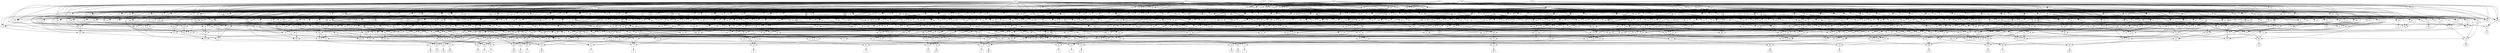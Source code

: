 digraph G {
    392 -> 472;
    441 -> 472;
    512 -> 472;
    499 -> 441;
    841 -> 441;
    602 -> 441;
    242 -> 441;
    457 -> 602;
    513 -> 602;
    431 -> 457;
    542 -> 457;
    412 -> 431;
    446 -> 431;
    427 -> 542;
    409 -> 542;
    439 -> 542;
    412 -> 513;
    446 -> 513;
    549 -> 513;
    427 -> 549;
    409 -> 549;
    439 -> 549;
    413 -> 499;
    466 -> 499;
    431 -> 413;
    467 -> 413;
    427 -> 467;
    409 -> 467;
    439 -> 467;
    469 -> 466;
    287 -> 466;
    816 -> 466;
    431 -> 841;
    534 -> 841;
    427 -> 534;
    439 -> 534;
    409 -> 534;
    486 -> 242;
    465 -> 242;
    431 -> 242;
    467 -> 242;
    816 -> 465;
    469 -> 465;
    816 -> 486;
    469 -> 486;
    287 -> 486;
    526 -> 392;
    431 -> 392;
    467 -> 526;
    316 -> 526;
    469 -> 316;
    816 -> 316;
    287 -> 316;
    287 -> 512;
    816 -> 512;
    469 -> 512;
    413 -> 512;
    425 -> 570;
    405 -> 570;
    423 -> 570;
    542 -> 423;
    446 -> 423;
    397 -> 423;
    425 -> 423;
    816 -> 425;
    469 -> 425;
    287 -> 425;
    409 -> 397;
    427 -> 397;
    439 -> 397;
    427 -> 405;
    446 -> 405;
    409 -> 405;
    439 -> 405;
    465 -> 382;
    215 -> 382;
    494 -> 382;
    400 -> 382;
    247 -> 494;
    215 -> 494;
    461 -> 494;
    431 -> 215;
    428 -> 215;
    409 -> 428;
    439 -> 428;
    427 -> 428;
    431 -> 461;
    466 -> 461;
    428 -> 461;
    816 -> 247;
    287 -> 247;
    469 -> 247;
    816 -> 400;
    469 -> 400;
    287 -> 400;
    215 -> 400;
    772 -> 361;
    298 -> 361;
    232 -> 361;
    386 -> 361;
    448 -> 772;
    403 -> 772;
    527 -> 772;
    351 -> 772;
    346 -> 527;
    449 -> 527;
    345 -> 527;
    522 -> 527;
    816 -> 345;
    287 -> 345;
    469 -> 345;
    667 -> 345;
    446 -> 667;
    467 -> 667;
    446 -> 522;
    484 -> 522;
    356 -> 522;
    534 -> 484;
    466 -> 484;
    247 -> 356;
    473 -> 356;
    427 -> 473;
    446 -> 473;
    439 -> 473;
    409 -> 473;
    446 -> 346;
    344 -> 346;
    467 -> 344;
    486 -> 344;
    316 -> 449;
    473 -> 449;
    487 -> 351;
    841 -> 351;
    458 -> 351;
    473 -> 458;
    462 -> 458;
    816 -> 462;
    469 -> 462;
    287 -> 462;
    816 -> 487;
    469 -> 487;
    287 -> 487;
    667 -> 448;
    466 -> 448;
    431 -> 403;
    534 -> 403;
    425 -> 403;
    473 -> 298;
    486 -> 298;
    326 -> 298;
    534 -> 326;
    487 -> 326;
    488 -> 326;
    446 -> 488;
    412 -> 488;
    462 -> 232;
    667 -> 232;
    490 -> 232;
    479 -> 490;
    473 -> 490;
    287 -> 479;
    469 -> 479;
    816 -> 479;
    488 -> 386;
    569 -> 386;
    493 -> 386;
    534 -> 569;
    425 -> 569;
    446 -> 493;
    425 -> 493;
    467 -> 493;
    198 -> 341;
    488 -> 341;
    467 -> 198;
    425 -> 198;
    497 -> 566;
    415 -> 566;
    227 -> 566;
    503 -> 566;
    481 -> 497;
    505 -> 497;
    274 -> 497;
    410 -> 497;
    488 -> 481;
    569 -> 481;
    476 -> 481;
    425 -> 476;
    631 -> 476;
    521 -> 476;
    357 -> 476;
    534 -> 521;
    425 -> 521;
    446 -> 521;
    404 -> 521;
    446 -> 404;
    412 -> 404;
    425 -> 404;
    614 -> 404;
    439 -> 614;
    409 -> 614;
    427 -> 614;
    425 -> 357;
    397 -> 357;
    446 -> 357;
    403 -> 357;
    446 -> 631;
    397 -> 631;
    542 -> 631;
    835 -> 505;
    529 -> 505;
    247 -> 529;
    537 -> 529;
    528 -> 529;
    828 -> 529;
    336 -> 528;
    215 -> 528;
    247 -> 528;
    758 -> 528;
    428 -> 336;
    488 -> 336;
    467 -> 758;
    247 -> 758;
    541 -> 758;
    412 -> 541;
    446 -> 541;
    412 -> 828;
    247 -> 828;
    405 -> 828;
    338 -> 828;
    247 -> 338;
    428 -> 338;
    446 -> 338;
    412 -> 338;
    542 -> 537;
    397 -> 537;
    412 -> 537;
    446 -> 537;
    558 -> 835;
    397 -> 835;
    271 -> 835;
    431 -> 271;
    397 -> 271;
    473 -> 271;
    247 -> 271;
    412 -> 558;
    446 -> 558;
    501 -> 274;
    374 -> 274;
    442 -> 501;
    339 -> 501;
    425 -> 501;
    545 -> 501;
    446 -> 442;
    549 -> 442;
    412 -> 339;
    396 -> 339;
    549 -> 339;
    446 -> 339;
    427 -> 396;
    409 -> 396;
    439 -> 396;
    425 -> 545;
    614 -> 545;
    412 -> 545;
    446 -> 545;
    431 -> 374;
    418 -> 374;
    546 -> 374;
    541 -> 546;
    247 -> 546;
    467 -> 546;
    425 -> 418;
    396 -> 418;
    541 -> 410;
    428 -> 410;
    467 -> 410;
    425 -> 410;
    433 -> 415;
    679 -> 415;
    453 -> 415;
    328 -> 415;
    379 -> 433;
    516 -> 433;
    567 -> 433;
    397 -> 567;
    487 -> 567;
    380 -> 567;
    559 -> 567;
    397 -> 559;
    541 -> 559;
    841 -> 559;
    487 -> 559;
    412 -> 380;
    446 -> 380;
    511 -> 516;
    510 -> 516;
    561 -> 510;
    215 -> 510;
    487 -> 510;
    289 -> 510;
    467 -> 561;
    446 -> 561;
    446 -> 289;
    412 -> 289;
    428 -> 289;
    487 -> 289;
    541 -> 511;
    487 -> 511;
    542 -> 511;
    564 -> 379;
    487 -> 379;
    542 -> 564;
    412 -> 564;
    397 -> 564;
    446 -> 564;
    342 -> 679;
    565 -> 679;
    207 -> 565;
    470 -> 565;
    444 -> 565;
    413 -> 207;
    465 -> 207;
    287 -> 207;
    574 -> 444;
    479 -> 444;
    553 -> 444;
    396 -> 444;
    412 -> 553;
    479 -> 553;
    446 -> 553;
    446 -> 574;
    396 -> 574;
    549 -> 574;
    479 -> 470;
    541 -> 470;
    396 -> 470;
    827 -> 342;
    479 -> 342;
    614 -> 827;
    541 -> 827;
    466 -> 453;
    339 -> 453;
    550 -> 453;
    614 -> 550;
    442 -> 550;
    466 -> 550;
    412 -> 550;
    334 -> 328;
    627 -> 328;
    456 -> 334;
    330 -> 334;
    487 -> 334;
    281 -> 334;
    412 -> 281;
    446 -> 281;
    534 -> 281;
    487 -> 281;
    534 -> 456;
    541 -> 456;
    431 -> 330;
    614 -> 330;
    327 -> 627;
    819 -> 627;
    487 -> 627;
    324 -> 627;
    488 -> 327;
    614 -> 327;
    439 -> 324;
    818 -> 324;
    380 -> 324;
    487 -> 324;
    427 -> 818;
    409 -> 818;
    614 -> 819;
    412 -> 819;
    549 -> 819;
    446 -> 819;
    598 -> 227;
    414 -> 227;
    319 -> 227;
    315 -> 598;
    381 -> 598;
    748 -> 598;
    761 -> 598;
    731 -> 315;
    376 -> 315;
    304 -> 315;
    301 -> 315;
    484 -> 376;
    297 -> 376;
    466 -> 297;
    397 -> 297;
    446 -> 297;
    631 -> 731;
    466 -> 731;
    320 -> 304;
    247 -> 304;
    461 -> 304;
    294 -> 304;
    467 -> 294;
    466 -> 294;
    409 -> 320;
    439 -> 320;
    431 -> 301;
    428 -> 301;
    467 -> 301;
    486 -> 301;
    477 -> 381;
    463 -> 381;
    292 -> 381;
    826 -> 381;
    486 -> 292;
    336 -> 292;
    285 -> 292;
    426 -> 292;
    541 -> 285;
    462 -> 285;
    396 -> 285;
    467 -> 426;
    428 -> 426;
    316 -> 426;
    431 -> 826;
    316 -> 826;
    396 -> 826;
    698 -> 826;
    466 -> 698;
    428 -> 698;
    541 -> 698;
    446 -> 477;
    487 -> 477;
    467 -> 477;
    462 -> 463;
    541 -> 463;
    396 -> 463;
    431 -> 748;
    467 -> 748;
    462 -> 748;
    554 -> 748;
    330 -> 554;
    456 -> 554;
    247 -> 554;
    325 -> 554;
    534 -> 325;
    247 -> 325;
    380 -> 325;
    446 -> 761;
    279 -> 761;
    276 -> 761;
    273 -> 761;
    446 -> 273;
    412 -> 273;
    428 -> 273;
    462 -> 273;
    542 -> 279;
    462 -> 279;
    428 -> 276;
    462 -> 276;
    541 -> 276;
    269 -> 414;
    234 -> 414;
    507 -> 414;
    267 -> 414;
    265 -> 269;
    471 -> 269;
    353 -> 269;
    335 -> 265;
    486 -> 265;
    428 -> 335;
    541 -> 335;
    428 -> 353;
    380 -> 353;
    534 -> 353;
    486 -> 353;
    541 -> 471;
    614 -> 471;
    486 -> 471;
    487 -> 234;
    438 -> 234;
    261 -> 234;
    247 -> 261;
    614 -> 261;
    257 -> 261;
    558 -> 261;
    466 -> 257;
    428 -> 257;
    446 -> 438;
    549 -> 438;
    396 -> 438;
    449 -> 507;
    798 -> 507;
    614 -> 798;
    541 -> 798;
    320 -> 798;
    486 -> 798;
    316 -> 267;
    721 -> 267;
    253 -> 267;
    316 -> 253;
    534 -> 253;
    380 -> 253;
    534 -> 721;
    412 -> 721;
    614 -> 721;
    446 -> 721;
    352 -> 319;
    251 -> 319;
    446 -> 251;
    412 -> 251;
    479 -> 251;
    614 -> 251;
    479 -> 352;
    534 -> 352;
    446 -> 352;
    539 -> 503;
    779 -> 503;
    483 -> 503;
    314 -> 503;
    489 -> 539;
    350 -> 539;
    255 -> 489;
    244 -> 489;
    498 -> 489;
    450 -> 489;
    377 -> 498;
    241 -> 498;
    541 -> 377;
    428 -> 377;
    479 -> 377;
    467 -> 241;
    479 -> 241;
    412 -> 241;
    446 -> 241;
    431 -> 244;
    542 -> 244;
    335 -> 244;
    479 -> 244;
    537 -> 255;
    479 -> 255;
    459 -> 450;
    466 -> 450;
    288 -> 450;
    479 -> 450;
    541 -> 288;
    467 -> 288;
    431 -> 459;
    396 -> 459;
    412 -> 350;
    369 -> 350;
    490 -> 350;
    479 -> 369;
    397 -> 369;
    446 -> 369;
    458 -> 779;
    233 -> 779;
    311 -> 779;
    389 -> 779;
    827 -> 389;
    721 -> 389;
    462 -> 389;
    333 -> 389;
    462 -> 333;
    614 -> 333;
    380 -> 333;
    534 -> 233;
    462 -> 233;
    380 -> 233;
    549 -> 311;
    462 -> 311;
    316 -> 483;
    339 -> 483;
    437 -> 483;
    549 -> 437;
    316 -> 437;
    741 -> 437;
    614 -> 741;
    316 -> 741;
    446 -> 741;
    412 -> 741;
    233 -> 314;
    237 -> 314;
    473 -> 237;
    648 -> 237;
    214 -> 237;
    462 -> 237;
    431 -> 648;
    397 -> 648;
    412 -> 214;
    397 -> 214;
    542 -> 214;
    446 -> 214;
    375 -> 230;
    454 -> 230;
    238 -> 230;
    228 -> 230;
    434 -> 375;
    482 -> 375;
    422 -> 375;
    725 -> 375;
    265 -> 434;
    548 -> 434;
    225 -> 434;
    486 -> 548;
    215 -> 548;
    651 -> 548;
    405 -> 651;
    214 -> 651;
    486 -> 651;
    655 -> 651;
    412 -> 655;
    446 -> 655;
    486 -> 655;
    428 -> 655;
    344 -> 225;
    223 -> 225;
    549 -> 223;
    541 -> 223;
    396 -> 223;
    316 -> 223;
    222 -> 482;
    372 -> 482;
    220 -> 482;
    217 -> 372;
    475 -> 372;
    819 -> 475;
    574 -> 475;
    487 -> 475;
    212 -> 475;
    487 -> 212;
    818 -> 212;
    380 -> 212;
    487 -> 217;
    541 -> 217;
    396 -> 217;
    335 -> 222;
    316 -> 222;
    467 -> 220;
    215 -> 220;
    316 -> 220;
    259 -> 220;
    558 -> 259;
    428 -> 259;
    316 -> 259;
    206 -> 422;
    231 -> 422;
    199 -> 206;
    559 -> 206;
    541 -> 199;
    487 -> 199;
    397 -> 199;
    431 -> 231;
    471 -> 231;
    798 -> 231;
    417 -> 231;
    534 -> 417;
    648 -> 417;
    486 -> 417;
    398 -> 725;
    421 -> 725;
    360 -> 725;
    348 -> 725;
    541 -> 398;
    549 -> 398;
    316 -> 398;
    464 -> 398;
    327 -> 464;
    456 -> 464;
    316 -> 464;
    741 -> 464;
    280 -> 421;
    281 -> 421;
    456 -> 280;
    487 -> 280;
    316 -> 360;
    841 -> 360;
    307 -> 360;
    542 -> 307;
    397 -> 307;
    316 -> 307;
    431 -> 307;
    412 -> 348;
    449 -> 348;
    253 -> 348;
    197 -> 348;
    487 -> 197;
    488 -> 197;
    614 -> 197;
    539 -> 454;
    278 -> 454;
    406 -> 454;
    367 -> 454;
    235 -> 278;
    293 -> 278;
    224 -> 278;
    531 -> 278;
    466 -> 235;
    819 -> 235;
    630 -> 235;
    412 -> 630;
    462 -> 630;
    561 -> 630;
    352 -> 630;
    302 -> 293;
    196 -> 293;
    584 -> 293;
    466 -> 196;
    339 -> 196;
    233 -> 196;
    458 -> 196;
    574 -> 302;
    247 -> 302;
    462 -> 584;
    327 -> 584;
    333 -> 584;
    431 -> 224;
    247 -> 224;
    614 -> 224;
    592 -> 224;
    479 -> 592;
    327 -> 592;
    558 -> 592;
    192 -> 592;
    466 -> 192;
    614 -> 192;
    667 -> 531;
    397 -> 531;
    462 -> 531;
    451 -> 531;
    462 -> 451;
    336 -> 451;
    323 -> 451;
    431 -> 323;
    428 -> 323;
    462 -> 323;
    509 -> 406;
    569 -> 406;
    313 -> 406;
    221 -> 406;
    190 -> 221;
    684 -> 221;
    364 -> 221;
    412 -> 684;
    405 -> 684;
    425 -> 684;
    249 -> 684;
    541 -> 249;
    425 -> 249;
    467 -> 249;
    537 -> 190;
    425 -> 190;
    467 -> 364;
    541 -> 364;
    428 -> 364;
    425 -> 364;
    575 -> 509;
    412 -> 509;
    446 -> 575;
    614 -> 575;
    425 -> 575;
    425 -> 313;
    397 -> 313;
    541 -> 313;
    576 -> 367;
    577 -> 367;
    460 -> 367;
    462 -> 576;
    300 -> 576;
    394 -> 576;
    442 -> 300;
    412 -> 300;
    431 -> 394;
    549 -> 394;
    827 -> 394;
    462 -> 394;
    542 -> 577;
    579 -> 577;
    276 -> 577;
    551 -> 577;
    431 -> 579;
    462 -> 579;
    428 -> 551;
    462 -> 551;
    380 -> 551;
    558 -> 460;
    462 -> 460;
    397 -> 460;
    543 -> 460;
    542 -> 543;
    397 -> 543;
    431 -> 543;
    462 -> 543;
    580 -> 238;
    581 -> 238;
    652 -> 238;
    201 -> 580;
    587 -> 580;
    591 -> 201;
    470 -> 201;
    541 -> 591;
    396 -> 591;
    284 -> 591;
    479 -> 591;
    431 -> 284;
    549 -> 284;
    513 -> 587;
    827 -> 587;
    479 -> 587;
    593 -> 587;
    553 -> 593;
    614 -> 593;
    484 -> 581;
    492 -> 581;
    447 -> 581;
    446 -> 447;
    596 -> 447;
    499 -> 447;
    597 -> 447;
    431 -> 597;
    294 -> 597;
    599 -> 597;
    257 -> 597;
    466 -> 599;
    405 -> 599;
    247 -> 596;
    396 -> 596;
    542 -> 492;
    446 -> 492;
    397 -> 492;
    466 -> 492;
    272 -> 652;
    208 -> 652;
    412 -> 272;
    603 -> 272;
    604 -> 272;
    478 -> 272;
    561 -> 603;
    487 -> 603;
    487 -> 478;
    542 -> 478;
    431 -> 478;
    608 -> 478;
    428 -> 608;
    487 -> 608;
    446 -> 608;
    336 -> 604;
    215 -> 604;
    487 -> 604;
    459 -> 208;
    339 -> 208;
    462 -> 208;
    606 -> 208;
    541 -> 606;
    487 -> 606;
    467 -> 606;
    607 -> 228;
    611 -> 228;
    615 -> 228;
    617 -> 607;
    528 -> 607;
    295 -> 607;
    262 -> 617;
    467 -> 617;
    247 -> 262;
    380 -> 262;
    618 -> 295;
    418 -> 295;
    338 -> 295;
    446 -> 618;
    247 -> 618;
    467 -> 618;
    247 -> 611;
    631 -> 611;
    572 -> 611;
    782 -> 611;
    325 -> 782;
    619 -> 782;
    534 -> 619;
    247 -> 619;
    541 -> 619;
    397 -> 572;
    534 -> 572;
    446 -> 572;
    247 -> 572;
    614 -> 615;
    446 -> 615;
    549 -> 615;
    425 -> 615;
    621 -> 625;
    626 -> 625;
    514 -> 625;
    605 -> 625;
    505 -> 621;
    628 -> 621;
    728 -> 621;
    420 -> 621;
    199 -> 628;
    606 -> 628;
    272 -> 628;
    258 -> 728;
    632 -> 728;
    386 -> 728;
    364 -> 728;
    233 -> 258;
    389 -> 258;
    466 -> 632;
    537 -> 632;
    634 -> 632;
    446 -> 634;
    484 -> 634;
    297 -> 634;
    635 -> 420;
    637 -> 420;
    431 -> 635;
    247 -> 635;
    614 -> 635;
    554 -> 635;
    639 -> 637;
    257 -> 637;
    294 -> 637;
    412 -> 639;
    599 -> 639;
    580 -> 626;
    443 -> 626;
    640 -> 626;
    642 -> 443;
    643 -> 443;
    479 -> 642;
    214 -> 642;
    530 -> 642;
    244 -> 642;
    479 -> 530;
    542 -> 530;
    488 -> 530;
    648 -> 643;
    473 -> 643;
    479 -> 643;
    644 -> 643;
    721 -> 644;
    479 -> 644;
    553 -> 644;
    534 -> 644;
    371 -> 640;
    243 -> 640;
    667 -> 371;
    462 -> 371;
    462 -> 243;
    561 -> 243;
    323 -> 243;
    525 -> 243;
    446 -> 525;
    412 -> 525;
    428 -> 525;
    462 -> 525;
    645 -> 514;
    476 -> 514;
    274 -> 514;
    647 -> 645;
    650 -> 645;
    654 -> 647;
    663 -> 647;
    466 -> 647;
    275 -> 647;
    466 -> 275;
    330 -> 275;
    429 -> 275;
    534 -> 429;
    466 -> 429;
    446 -> 429;
    549 -> 654;
    412 -> 654;
    396 -> 654;
    446 -> 654;
    549 -> 663;
    614 -> 663;
    412 -> 663;
    446 -> 663;
    305 -> 650;
    377 -> 650;
    601 -> 650;
    440 -> 650;
    446 -> 305;
    479 -> 305;
    467 -> 305;
    467 -> 601;
    479 -> 601;
    446 -> 601;
    466 -> 440;
    396 -> 440;
    620 -> 605;
    474 -> 605;
    656 -> 605;
    331 -> 605;
    265 -> 620;
    651 -> 620;
    658 -> 620;
    659 -> 620;
    486 -> 658;
    397 -> 658;
    488 -> 658;
    798 -> 658;
    486 -> 659;
    397 -> 659;
    446 -> 659;
    685 -> 659;
    541 -> 685;
    614 -> 685;
    534 -> 685;
    486 -> 685;
    517 -> 474;
    661 -> 474;
    664 -> 474;
    668 -> 474;
    549 -> 661;
    721 -> 661;
    316 -> 661;
    741 -> 661;
    397 -> 517;
    213 -> 517;
    316 -> 517;
    446 -> 517;
    431 -> 213;
    542 -> 213;
    396 -> 664;
    316 -> 664;
    301 -> 664;
    397 -> 668;
    316 -> 668;
    308 -> 668;
    446 -> 308;
    412 -> 308;
    316 -> 308;
    534 -> 308;
    574 -> 656;
    819 -> 656;
    487 -> 656;
    669 -> 656;
    212 -> 669;
    217 -> 669;
    197 -> 669;
    439 -> 669;
    392 -> 331;
    653 -> 331;
    334 -> 331;
    559 -> 331;
    405 -> 653;
    428 -> 653;
    670 -> 653;
    316 -> 653;
    412 -> 670;
    446 -> 670;
    467 -> 670;
    294 -> 693;
    380 -> 693;
    335 -> 671;
    487 -> 671;
    236 -> 800;
    424 -> 800;
    676 -> 800;
    680 -> 800;
    433 -> 236;
    820 -> 236;
    683 -> 236;
    686 -> 236;
    713 -> 820;
    430 -> 820;
    793 -> 820;
    411 -> 820;
    425 -> 793;
    631 -> 793;
    357 -> 793;
    688 -> 430;
    692 -> 430;
    694 -> 430;
    329 -> 430;
    425 -> 692;
    456 -> 692;
    827 -> 692;
    487 -> 692;
    330 -> 688;
    316 -> 688;
    477 -> 694;
    471 -> 694;
    695 -> 694;
    619 -> 694;
    431 -> 695;
    486 -> 695;
    397 -> 695;
    467 -> 329;
    428 -> 329;
    425 -> 329;
    459 -> 713;
    487 -> 713;
    462 -> 411;
    486 -> 411;
    534 -> 411;
    541 -> 411;
    298 -> 683;
    696 -> 683;
    697 -> 683;
    251 -> 683;
    488 -> 696;
    569 -> 696;
    311 -> 696;
    721 -> 697;
    479 -> 697;
    574 -> 697;
    487 -> 697;
    507 -> 686;
    237 -> 686;
    699 -> 686;
    247 -> 699;
    214 -> 699;
    271 -> 699;
    677 -> 424;
    398 -> 424;
    700 -> 424;
    624 -> 424;
    342 -> 677;
    703 -> 677;
    565 -> 677;
    431 -> 703;
    467 -> 703;
    462 -> 703;
    761 -> 703;
    254 -> 700;
    673 -> 700;
    438 -> 673;
    819 -> 673;
    247 -> 673;
    541 -> 254;
    614 -> 254;
    247 -> 254;
    707 -> 624;
    197 -> 624;
    324 -> 624;
    330 -> 707;
    456 -> 707;
    487 -> 707;
    434 -> 676;
    416 -> 676;
    193 -> 676;
    784 -> 676;
    490 -> 416;
    369 -> 416;
    674 -> 416;
    479 -> 674;
    564 -> 674;
    709 -> 674;
    650 -> 674;
    428 -> 709;
    542 -> 709;
    541 -> 709;
    479 -> 709;
    632 -> 193;
    637 -> 193;
    466 -> 784;
    456 -> 784;
    711 -> 784;
    284 -> 711;
    513 -> 711;
    614 -> 711;
    466 -> 711;
    266 -> 680;
    712 -> 680;
    714 -> 266;
    617 -> 266;
    528 -> 266;
    366 -> 266;
    262 -> 714;
    428 -> 714;
    446 -> 366;
    418 -> 366;
    618 -> 366;
    766 -> 366;
    428 -> 766;
    541 -> 766;
    405 -> 766;
    247 -> 766;
    425 -> 712;
    654 -> 712;
    716 -> 712;
    614 -> 716;
    425 -> 716;
    446 -> 716;
    720 -> 716;
    541 -> 720;
    425 -> 720;
    549 -> 720;
    603 -> 718;
    412 -> 718;
    722 -> 718;
    467 -> 722;
    486 -> 722;
    541 -> 722;
    306 -> 726;
    814 -> 726;
    583 -> 726;
    194 -> 726;
    729 -> 306;
    730 -> 306;
    453 -> 306;
    202 -> 306;
    256 -> 729;
    732 -> 729;
    734 -> 729;
    609 -> 729;
    428 -> 256;
    425 -> 256;
    684 -> 256;
    316 -> 732;
    327 -> 732;
    190 -> 732;
    257 -> 734;
    599 -> 734;
    316 -> 609;
    330 -> 609;
    253 -> 609;
    466 -> 730;
    288 -> 730;
    700 -> 730;
    437 -> 202;
    664 -> 202;
    735 -> 202;
    764 -> 202;
    412 -> 735;
    446 -> 735;
    484 -> 735;
    492 -> 735;
    541 -> 764;
    569 -> 764;
    313 -> 764;
    575 -> 764;
    539 -> 814;
    620 -> 814;
    228 -> 583;
    736 -> 583;
    567 -> 736;
    740 -> 736;
    218 -> 736;
    742 -> 736;
    487 -> 740;
    438 -> 740;
    334 -> 740;
    627 -> 740;
    362 -> 218;
    426 -> 218;
    457 -> 362;
    316 -> 362;
    213 -> 742;
    397 -> 742;
    473 -> 742;
    316 -> 742;
    209 -> 194;
    746 -> 194;
    342 -> 209;
    703 -> 209;
    747 -> 209;
    565 -> 209;
    319 -> 747;
    350 -> 747;
    516 -> 746;
    314 -> 746;
    210 -> 746;
    750 -> 746;
    311 -> 210;
    751 -> 210;
    477 -> 751;
    285 -> 751;
    463 -> 751;
    379 -> 750;
    389 -> 750;
    752 -> 754;
    612 -> 754;
    755 -> 754;
    833 -> 754;
    613 -> 752;
    319 -> 752;
    605 -> 752;
    438 -> 613;
    819 -> 613;
    479 -> 613;
    505 -> 612;
    491 -> 612;
    757 -> 612;
    618 -> 491;
    418 -> 491;
    615 -> 491;
    396 -> 757;
    462 -> 757;
    431 -> 757;
    606 -> 757;
    199 -> 755;
    759 -> 755;
    272 -> 755;
    776 -> 755;
    665 -> 776;
    674 -> 776;
    744 -> 776;
    760 -> 776;
    827 -> 665;
    513 -> 665;
    466 -> 665;
    466 -> 744;
    284 -> 744;
    369 -> 744;
    192 -> 760;
    380 -> 760;
    841 -> 760;
    479 -> 760;
    762 -> 759;
    569 -> 759;
    575 -> 759;
    765 -> 759;
    335 -> 765;
    405 -> 765;
    425 -> 765;
    657 -> 765;
    541 -> 657;
    428 -> 657;
    214 -> 657;
    425 -> 657;
    648 -> 762;
    425 -> 762;
    581 -> 833;
    767 -> 833;
    635 -> 833;
    640 -> 833;
    302 -> 767;
    258 -> 767;
    724 -> 767;
    846 -> 767;
    446 -> 724;
    192 -> 724;
    490 -> 724;
    412 -> 724;
    397 -> 846;
    473 -> 846;
    462 -> 846;
    198 -> 846;
    412 -> 204;
    601 -> 204;
    827 -> 768;
    462 -> 768;
    752 -> 770;
    771 -> 770;
    776 -> 770;
    773 -> 770;
    628 -> 771;
    830 -> 771;
    777 -> 771;
    611 -> 771;
    640 -> 830;
    577 -> 830;
    247 -> 777;
    819 -> 777;
    779 -> 777;
    347 -> 777;
    499 -> 347;
    569 -> 347;
    549 -> 347;
    615 -> 347;
    607 -> 773;
    780 -> 773;
    586 -> 773;
    597 -> 773;
    317 -> 780;
    575 -> 780;
    254 -> 780;
    329 -> 780;
    213 -> 317;
    462 -> 317;
    484 -> 586;
    492 -> 586;
    724 -> 586;
    827 -> 781;
    466 -> 781;
    375 -> 689;
    612 -> 689;
    783 -> 689;
    368 -> 689;
    727 -> 783;
    399 -> 783;
    343 -> 783;
    479 -> 727;
    648 -> 727;
    332 -> 727;
    642 -> 727;
    479 -> 332;
    327 -> 332;
    593 -> 332;
    431 -> 399;
    247 -> 399;
    614 -> 399;
    630 -> 399;
    466 -> 343;
    654 -> 343;
    650 -> 343;
    406 -> 368;
    309 -> 368;
    520 -> 368;
    737 -> 368;
    785 -> 309;
    786 -> 309;
    273 -> 309;
    731 -> 785;
    376 -> 785;
    232 -> 785;
    304 -> 785;
    698 -> 786;
    276 -> 786;
    789 -> 786;
    446 -> 789;
    462 -> 789;
    397 -> 789;
    239 -> 520;
    272 -> 520;
    384 -> 520;
    790 -> 520;
    663 -> 239;
    466 -> 239;
    397 -> 384;
    446 -> 384;
    841 -> 384;
    462 -> 384;
    462 -> 790;
    327 -> 790;
    432 -> 790;
    534 -> 432;
    488 -> 432;
    462 -> 432;
    613 -> 737;
    719 -> 737;
    792 -> 737;
    558 -> 792;
    257 -> 792;
    782 -> 792;
    768 -> 719;
    333 -> 719;
    233 -> 719;
    827 -> 585;
    316 -> 585;
    794 -> 393;
    252 -> 393;
    775 -> 393;
    620 -> 393;
    796 -> 794;
    576 -> 794;
    797 -> 794;
    243 -> 794;
    613 -> 796;
    484 -> 796;
    799 -> 796;
    479 -> 799;
    564 -> 799;
    837 -> 799;
    490 -> 837;
    352 -> 837;
    369 -> 837;
    614 -> 797;
    579 -> 797;
    584 -> 797;
    801 -> 252;
    715 -> 252;
    812 -> 252;
    251 -> 252;
    346 -> 801;
    403 -> 801;
    802 -> 801;
    354 -> 801;
    499 -> 354;
    279 -> 354;
    803 -> 354;
    486 -> 803;
    487 -> 803;
    215 -> 803;
    425 -> 802;
    446 -> 802;
    262 -> 802;
    534 -> 802;
    379 -> 715;
    492 -> 715;
    364 -> 715;
    386 -> 715;
    666 -> 812;
    223 -> 812;
    805 -> 812;
    709 -> 812;
    462 -> 805;
    456 -> 805;
    233 -> 805;
    721 -> 666;
    247 -> 666;
    680 -> 775;
    736 -> 775;
    629 -> 775;
    824 -> 775;
    398 -> 629;
    609 -> 629;
    806 -> 824;
    388 -> 824;
    699 -> 824;
    808 -> 824;
    650 -> 806;
    711 -> 806;
    597 -> 388;
    788 -> 388;
    681 -> 388;
    380 -> 788;
    344 -> 788;
    606 -> 788;
    247 -> 681;
    614 -> 681;
    311 -> 681;
    446 -> 681;
    511 -> 808;
    289 -> 808;
    245 -> 708;
    687 -> 708;
    322 -> 708;
    810 -> 708;
    481 -> 245;
    505 -> 245;
    830 -> 687;
    813 -> 687;
    815 -> 687;
    419 -> 687;
    548 -> 813;
    817 -> 813;
    320 -> 817;
    486 -> 817;
    471 -> 817;
    417 -> 817;
    835 -> 815;
    302 -> 815;
    635 -> 815;
    656 -> 419;
    220 -> 419;
    581 -> 322;
    821 -> 322;
    806 -> 322;
    822 -> 322;
    541 -> 821;
    311 -> 821;
    258 -> 821;
    456 -> 822;
    327 -> 822;
    316 -> 822;
    385 -> 822;
    316 -> 385;
    335 -> 385;
    307 -> 385;
    310 -> 810;
    823 -> 810;
    274 -> 810;
    536 -> 810;
    379 -> 310;
    675 -> 310;
    567 -> 310;
    541 -> 675;
    311 -> 675;
    709 -> 675;
    825 -> 675;
    462 -> 825;
    397 -> 825;
    329 -> 825;
    541 -> 825;
    799 -> 823;
    804 -> 823;
    396 -> 804;
    316 -> 804;
    346 -> 804;
    437 -> 804;
    613 -> 536;
    751 -> 536;
    460 -> 536;
    808 -> 536;
    534 -> 641;
    467 -> 641;
    462 -> 641;
    541 -> 641;
    540 -> 633;
    649 -> 633;
    778 -> 633;
    228 -> 633;
    605 -> 540;
    628 -> 540;
    496 -> 540;
    446 -> 496;
    279 -> 496;
    311 -> 496;
    258 -> 496;
    209 -> 649;
    453 -> 649;
    489 -> 649;
    759 -> 778;
    829 -> 778;
    831 -> 778;
    373 -> 778;
    834 -> 829;
    355 -> 829;
    836 -> 829;
    534 -> 834;
    564 -> 834;
    466 -> 834;
    297 -> 834;
    380 -> 355;
    294 -> 355;
    257 -> 355;
    542 -> 836;
    467 -> 836;
    541 -> 836;
    466 -> 836;
    448 -> 831;
    254 -> 831;
    247 -> 373;
    827 -> 373;
    380 -> 373;
    198 -> 373;
    545 -> 838;
    418 -> 838;
    404 -> 838;
    549 -> 562;
    247 -> 562;
    540 -> 638;
    568 -> 638;
    839 -> 638;
    645 -> 568;
    193 -> 568;
    774 -> 568;
    712 -> 568;
    502 -> 774;
    761 -> 774;
    840 -> 774;
    462 -> 502;
    561 -> 502;
    832 -> 502;
    541 -> 832;
    542 -> 832;
    569 -> 832;
    493 -> 832;
    380 -> 840;
    198 -> 840;
    842 -> 840;
    364 -> 840;
    541 -> 842;
    425 -> 842;
    542 -> 842;
    580 -> 839;
    443 -> 839;
    843 -> 839;
    266 -> 839;
    844 -> 843;
    845 -> 843;
    666 -> 844;
    325 -> 844;
    699 -> 844;
    614 -> 845;
    446 -> 845;
    549 -> 845;
    247 -> 845;
    198 -> 749;
    380 -> 749;
    279 -> 704;
    311 -> 704;
    847 -> 848;
    555 -> 848;
    445 -> 848;
    605 -> 848;
    481 -> 847;
    843 -> 847;
    652 -> 555;
    358 -> 555;
    528 -> 555;
    319 -> 555;
    199 -> 358;
    797 -> 358;
    576 -> 358;
    849 -> 445;
    739 -> 445;
    359 -> 445;
    189 -> 445;
    201 -> 849;
    640 -> 849;
    595 -> 849;
    188 -> 849;
    462 -> 595;
    564 -> 595;
    384 -> 595;
    541 -> 188;
    279 -> 188;
    432 -> 188;
    805 -> 188;
    187 -> 739;
    186 -> 739;
    185 -> 739;
    733 -> 739;
    255 -> 187;
    350 -> 187;
    731 -> 186;
    374 -> 186;
    184 -> 186;
    183 -> 186;
    377 -> 184;
    601 -> 184;
    541 -> 183;
    596 -> 183;
    257 -> 183;
    294 -> 183;
    541 -> 185;
    596 -> 185;
    181 -> 185;
    329 -> 185;
    484 -> 181;
    380 -> 181;
    714 -> 733;
    305 -> 733;
    192 -> 733;
    297 -> 733;
    479 -> 359;
    602 -> 359;
    535 -> 359;
    425 -> 535;
    442 -> 535;
    545 -> 535;
    405 -> 189;
    247 -> 189;
    339 -> 189;
    425 -> 189;
    557 -> 600;
    179 -> 600;
    178 -> 600;
    283 -> 600;
    177 -> 557;
    176 -> 557;
    569 -> 177;
    274 -> 177;
    231 -> 176;
    399 -> 176;
    804 -> 176;
    475 -> 176;
    580 -> 179;
    175 -> 179;
    173 -> 179;
    259 -> 175;
    244 -> 175;
    187 -> 175;
    172 -> 173;
    281 -> 173;
    525 -> 173;
    766 -> 173;
    240 -> 172;
    526 -> 172;
    558 -> 240;
    192 -> 240;
    219 -> 178;
    171 -> 178;
    169 -> 178;
    168 -> 178;
    632 -> 219;
    363 -> 219;
    165 -> 219;
    163 -> 219;
    756 -> 363;
    788 -> 363;
    162 -> 363;
    291 -> 363;
    247 -> 756;
    336 -> 756;
    758 -> 756;
    479 -> 162;
    327 -> 162;
    511 -> 162;
    484 -> 291;
    294 -> 291;
    601 -> 291;
    425 -> 165;
    335 -> 165;
    713 -> 165;
    462 -> 163;
    327 -> 163;
    380 -> 163;
    198 -> 163;
    379 -> 171;
    248 -> 171;
    567 -> 171;
    509 -> 248;
    321 -> 248;
    289 -> 248;
    197 -> 321;
    253 -> 321;
    167 -> 321;
    425 -> 167;
    479 -> 167;
    558 -> 167;
    428 -> 167;
    792 -> 169;
    811 -> 169;
    161 -> 169;
    160 -> 169;
    714 -> 811;
    158 -> 811;
    412 -> 158;
    614 -> 158;
    425 -> 158;
    446 -> 158;
    639 -> 161;
    698 -> 161;
    284 -> 160;
    396 -> 160;
    466 -> 160;
    305 -> 160;
    665 -> 168;
    699 -> 168;
    742 -> 168;
    719 -> 168;
    265 -> 283;
    822 -> 283;
    651 -> 283;
    753 -> 391;
    157 -> 391;
    156 -> 391;
    154 -> 391;
    769 -> 753;
    152 -> 753;
    640 -> 753;
    319 -> 753;
    576 -> 769;
    797 -> 769;
    595 -> 769;
    188 -> 769;
    192 -> 152;
    151 -> 152;
    334 -> 152;
    206 -> 152;
    150 -> 151;
    184 -> 151;
    827 -> 150;
    335 -> 150;
    479 -> 150;
    813 -> 157;
    221 -> 157;
    272 -> 157;
    544 -> 157;
    698 -> 544;
    429 -> 544;
    722 -> 544;
    208 -> 544;
    419 -> 156;
    148 -> 156;
    464 -> 156;
    385 -> 156;
    486 -> 148;
    288 -> 148;
    609 -> 148;
    485 -> 154;
    795 -> 154;
    146 -> 485;
    844 -> 485;
    205 -> 485;
    845 -> 485;
    541 -> 146;
    257 -> 146;
    466 -> 205;
    561 -> 205;
    596 -> 205;
    569 -> 795;
    313 -> 795;
    266 -> 795;
    712 -> 795;
    752 -> 506;
    182 -> 506;
    145 -> 506;
    660 -> 506;
    416 -> 182;
    177 -> 182;
    504 -> 182;
    529 -> 182;
    595 -> 504;
    188 -> 504;
    243 -> 504;
    533 -> 504;
    404 -> 533;
    329 -> 533;
    652 -> 145;
    358 -> 145;
    547 -> 145;
    784 -> 547;
    735 -> 547;
    835 -> 660;
    302 -> 660;
    447 -> 660;
    635 -> 660;
    144 -> 143;
    141 -> 143;
    140 -> 143;
    138 -> 143;
    434 -> 144;
    736 -> 144;
    629 -> 144;
    817 -> 144;
    136 -> 141;
    703 -> 141;
    556 -> 141;
    501 -> 141;
    250 -> 136;
    644 -> 136;
    404 -> 136;
    479 -> 250;
    614 -> 250;
    446 -> 250;
    135 -> 250;
    541 -> 135;
    534 -> 135;
    648 -> 135;
    425 -> 135;
    207 -> 556;
    302 -> 556;
    198 -> 556;
    369 -> 556;
    547 -> 140;
    447 -> 140;
    674 -> 140;
    765 -> 140;
    746 -> 138;
    134 -> 138;
    529 -> 138;
    374 -> 138;
    835 -> 134;
    635 -> 134;
    133 -> 130;
    787 -> 130;
    383 -> 130;
    129 -> 130;
    198 -> 133;
    623 -> 133;
    740 -> 133;
    759 -> 133;
    640 -> 623;
    595 -> 623;
    188 -> 623;
    433 -> 787;
    443 -> 787;
    128 -> 787;
    632 -> 128;
    647 -> 128;
    402 -> 383;
    125 -> 383;
    611 -> 383;
    124 -> 383;
    587 -> 402;
    700 -> 402;
    661 -> 402;
    161 -> 125;
    153 -> 125;
    582 -> 125;
    664 -> 125;
    558 -> 153;
    257 -> 153;
    470 -> 153;
    519 -> 153;
    440 -> 519;
    446 -> 519;
    461 -> 582;
    477 -> 582;
    395 -> 582;
    479 -> 395;
    413 -> 395;
    311 -> 395;
    294 -> 395;
    591 -> 124;
    122 -> 124;
    184 -> 124;
    308 -> 124;
    305 -> 122;
    412 -> 122;
    607 -> 129;
    620 -> 129;
    615 -> 129;
    120 -> 118;
    116 -> 118;
    114 -> 118;
    113 -> 118;
    830 -> 120;
    821 -> 120;
    112 -> 120;
    111 -> 120;
    109 -> 112;
    510 -> 112;
    478 -> 112;
    751 -> 112;
    379 -> 109;
    431 -> 109;
    541 -> 111;
    311 -> 111;
    543 -> 111;
    107 -> 111;
    473 -> 107;
    648 -> 107;
    462 -> 107;
    290 -> 116;
    480 -> 116;
    105 -> 116;
    643 -> 116;
    479 -> 290;
    438 -> 290;
    221 -> 290;
    103 -> 290;
    438 -> 103;
    247 -> 103;
    300 -> 103;
    479 -> 103;
    614 -> 480;
    127 -> 480;
    102 -> 480;
    132 -> 480;
    609 -> 132;
    355 -> 132;
    262 -> 127;
    553 -> 127;
    438 -> 102;
    466 -> 102;
    288 -> 102;
    479 -> 102;
    390 -> 105;
    106 -> 105;
    101 -> 105;
    378 -> 105;
    479 -> 390;
    602 -> 390;
    307 -> 390;
    484 -> 106;
    530 -> 106;
    446 -> 101;
    562 -> 101;
    401 -> 101;
    431 -> 401;
    316 -> 401;
    614 -> 401;
    479 -> 378;
    214 -> 378;
    301 -> 378;
    482 -> 114;
    620 -> 114;
    795 -> 113;
    100 -> 113;
    844 -> 113;
    296 -> 113;
    99 -> 100;
    197 -> 100;
    567 -> 100;
    334 -> 100;
    199 -> 99;
    412 -> 99;
    550 -> 296;
    498 -> 296;
    691 -> 809;
    98 -> 809;
    149 -> 809;
    283 -> 691;
    177 -> 691;
    97 -> 691;
    613 -> 97;
    484 -> 97;
    210 -> 97;
    560 -> 97;
    325 -> 560;
    699 -> 560;
    422 -> 98;
    173 -> 98;
    95 -> 98;
    94 -> 98;
    719 -> 95;
    595 -> 95;
    811 -> 95;
    102 -> 95;
    234 -> 94;
    92 -> 94;
    318 -> 94;
    673 -> 94;
    541 -> 92;
    279 -> 92;
    259 -> 92;
    91 -> 92;
    487 -> 91;
    213 -> 91;
    599 -> 91;
    603 -> 318;
    619 -> 318;
    117 -> 318;
    344 -> 117;
    198 -> 117;
    336 -> 117;
    294 -> 117;
    727 -> 149;
    90 -> 149;
    110 -> 149;
    139 -> 149;
    235 -> 90;
    627 -> 90;
    492 -> 110;
    180 -> 110;
    89 -> 110;
    723 -> 110;
    509 -> 723;
    826 -> 723;
    423 -> 180;
    241 -> 180;
    232 -> 180;
    756 -> 180;
    487 -> 89;
    457 -> 89;
    608 -> 89;
    167 -> 139;
    790 -> 139;
    87 -> 139;
    483 -> 139;
    335 -> 87;
    405 -> 87;
    425 -> 87;
    308 -> 87;
    626 -> 86;
    85 -> 86;
    646 -> 86;
    84 -> 86;
    193 -> 85;
    769 -> 85;
    83 -> 85;
    714 -> 83;
    617 -> 83;
    528 -> 83;
    645 -> 646;
    137 -> 646;
    82 -> 646;
    334 -> 646;
    221 -> 137;
    700 -> 137;
    80 -> 137;
    521 -> 137;
    462 -> 80;
    339 -> 80;
    782 -> 80;
    79 -> 80;
    487 -> 79;
    841 -> 79;
    545 -> 79;
    164 -> 79;
    428 -> 164;
    247 -> 164;
    541 -> 164;
    662 -> 82;
    197 -> 82;
    313 -> 82;
    510 -> 82;
    459 -> 662;
    462 -> 662;
    629 -> 84;
    78 -> 84;
    372 -> 84;
    77 -> 84;
    223 -> 78;
    76 -> 78;
    75 -> 78;
    269 -> 78;
    486 -> 76;
    336 -> 76;
    798 -> 76;
    561 -> 75;
    215 -> 75;
    486 -> 75;
    446 -> 77;
    526 -> 77;
    74 -> 77;
    428 -> 74;
    473 -> 74;
    316 -> 74;
    144 -> 73;
    524 -> 73;
    228 -> 73;
    746 -> 73;
    128 -> 524;
    108 -> 524;
    211 -> 524;
    703 -> 524;
    637 -> 108;
    700 -> 108;
    256 -> 108;
    72 -> 108;
    207 -> 72;
    190 -> 72;
    204 -> 72;
    150 -> 72;
    69 -> 211;
    498 -> 211;
    644 -> 211;
    764 -> 211;
    593 -> 69;
    519 -> 69;
    68 -> 500;
    67 -> 500;
    126 -> 500;
    408 -> 500;
    677 -> 68;
    66 -> 68;
    740 -> 68;
    779 -> 66;
    483 -> 66;
    221 -> 66;
    521 -> 66;
    433 -> 67;
    175 -> 67;
    296 -> 67;
    65 -> 126;
    64 -> 126;
    63 -> 126;
    349 -> 126;
    546 -> 65;
    325 -> 65;
    159 -> 65;
    115 -> 65;
    462 -> 159;
    648 -> 159;
    313 -> 159;
    672 -> 159;
    431 -> 672;
    316 -> 672;
    396 -> 672;
    352 -> 672;
    479 -> 115;
    330 -> 115;
    265 -> 115;
    61 -> 64;
    183 -> 64;
    75 -> 64;
    845 -> 64;
    666 -> 61;
    436 -> 61;
    655 -> 61;
    214 -> 436;
    462 -> 436;
    631 -> 436;
    247 -> 436;
    247 -> 63;
    215 -> 63;
    449 -> 63;
    756 -> 63;
    316 -> 349;
    215 -> 349;
    338 -> 349;
    93 -> 349;
    247 -> 93;
    397 -> 93;
    827 -> 93;
    682 -> 408;
    834 -> 408;
    102 -> 408;
    60 -> 408;
    332 -> 60;
    59 -> 60;
    267 -> 60;
    751 -> 60;
    446 -> 59;
    526 -> 59;
    763 -> 59;
    542 -> 763;
    466 -> 763;
    596 -> 763;
    541 -> 763;
    446 -> 682;
    471 -> 682;
    685 -> 682;
    58 -> 57;
    170 -> 57;
    605 -> 57;
    652 -> 58;
    358 -> 58;
    849 -> 58;
    104 -> 58;
    587 -> 104;
    642 -> 104;
    643 -> 104;
    282 -> 104;
    519 -> 282;
    305 -> 282;
    184 -> 282;
    286 -> 170;
    791 -> 170;
    56 -> 170;
    632 -> 286;
    647 -> 286;
    590 -> 286;
    541 -> 590;
    294 -> 590;
    639 -> 590;
    257 -> 590;
    611 -> 791;
    370 -> 791;
    521 -> 791;
    425 -> 370;
    564 -> 370;
    840 -> 370;
    466 -> 56;
    288 -> 56;
    700 -> 56;
    589 -> 56;
    546 -> 589;
    338 -> 589;
    528 -> 589;
    55 -> 589;
    397 -> 55;
    467 -> 55;
    446 -> 55;
    425 -> 55;
    120 -> 54;
    53 -> 54;
    710 -> 54;
    702 -> 54;
    52 -> 53;
    123 -> 53;
    51 -> 53;
    312 -> 53;
    226 -> 52;
    475 -> 52;
    184 -> 52;
    275 -> 52;
    466 -> 226;
    513 -> 226;
    255 -> 226;
    811 -> 123;
    407 -> 123;
    189 -> 123;
    160 -> 123;
    225 -> 407;
    658 -> 407;
    659 -> 407;
    742 -> 407;
    50 -> 51;
    374 -> 51;
    62 -> 51;
    49 -> 51;
    369 -> 50;
    412 -> 50;
    549 -> 62;
    425 -> 62;
    484 -> 62;
    446 -> 62;
    431 -> 49;
    479 -> 49;
    542 -> 49;
    698 -> 49;
    362 -> 312;
    240 -> 312;
    217 -> 312;
    220 -> 312;
    198 -> 710;
    528 -> 710;
    319 -> 710;
    759 -> 710;
    629 -> 702;
    485 -> 702;
    100 -> 702;
    548 -> 702;
    145 -> 435;
    807 -> 435;
    96 -> 435;
    605 -> 435;
    660 -> 807;
    529 -> 807;
    274 -> 807;
    404 -> 807;
    623 -> 96;
    48 -> 96;
    765 -> 96;
    319 -> 96;
    249 -> 48;
    440 -> 48;
    151 -> 48;
    135 -> 48;
    497 -> 47;
    156 -> 47;
    195 -> 47;
    46 -> 47;
    265 -> 195;
    455 -> 195;
    548 -> 195;
    246 -> 195;
    71 -> 246;
    748 -> 246;
    268 -> 246;
    565 -> 246;
    466 -> 268;
    537 -> 268;
    639 -> 268;
    297 -> 71;
    412 -> 71;
    682 -> 455;
    319 -> 455;
    45 -> 455;
    273 -> 455;
    304 -> 45;
    261 -> 45;
    44 -> 45;
    490 -> 44;
    695 -> 44;
    429 -> 44;
    722 -> 44;
    652 -> 46;
    769 -> 46;
    152 -> 46;
    43 -> 738;
    58 -> 738;
    174 -> 738;
    605 -> 738;
    134 -> 43;
    529 -> 43;
    374 -> 43;
    42 -> 174;
    41 -> 174;
    386 -> 174;
    81 -> 174;
    647 -> 42;
    370 -> 42;
    521 -> 42;
    501 -> 42;
    302 -> 41;
    357 -> 41;
    355 -> 41;
    596 -> 81;
    484 -> 81;
    446 -> 81;
    649 -> 40;
    147 -> 40;
    39 -> 40;
    38 -> 147;
    299 -> 147;
    37 -> 147;
    314 -> 38;
    210 -> 38;
    750 -> 38;
    221 -> 299;
    624 -> 299;
    829 -> 299;
    495 -> 299;
    508 -> 495;
    36 -> 495;
    845 -> 495;
    561 -> 508;
    215 -> 508;
    487 -> 508;
    534 -> 36;
    380 -> 36;
    827 -> 36;
    487 -> 36;
    653 -> 37;
    229 -> 37;
    844 -> 37;
    808 -> 37;
    392 -> 229;
    448 -> 229;
    596 -> 229;
    397 -> 229;
    795 -> 39;
    620 -> 39;
    474 -> 39;
    120 -> 35;
    84 -> 35;
    807 -> 35;
    166 -> 35;
    416 -> 166;
    100 -> 166;
    34 -> 166;
    387 -> 166;
    370 -> 34;
    588 -> 34;
    357 -> 34;
    534 -> 588;
    425 -> 588;
    446 -> 588;
    386 -> 588;
    613 -> 387;
    319 -> 387;
    735 -> 387;
    784 -> 387;
    58 -> 33;
    515 -> 33;
    605 -> 33;
    730 -> 515;
    286 -> 515;
    83 -> 515;
    32 -> 515;
    164 -> 32;
    425 -> 32;
    782 -> 32;
    428 -> 743;
    216 -> 743;
    31 -> 743;
    717 -> 743;
    614 -> 31;
    127 -> 31;
    811 -> 31;
    380 -> 717;
    30 -> 717;
    324 -> 717;
    452 -> 717;
    428 -> 30;
    614 -> 30;
    486 -> 30;
    121 -> 30;
    614 -> 121;
    425 -> 121;
    466 -> 121;
    428 -> 121;
    551 -> 452;
    333 -> 452;
    468 -> 452;
    316 -> 468;
    614 -> 468;
    380 -> 468;
    316 -> 216;
    487 -> 216;
    380 -> 216;
    553 -> 216;
    626 -> 538;
    578 -> 538;
    616 -> 538;
    815 -> 538;
    277 -> 578;
    270 -> 578;
    29 -> 578;
    701 -> 578;
    624 -> 277;
    256 -> 277;
    343 -> 277;
    360 -> 277;
    571 -> 270;
    745 -> 270;
    706 -> 270;
    28 -> 270;
    397 -> 571;
    487 -> 571;
    541 -> 571;
    617 -> 571;
    181 -> 745;
    401 -> 745;
    337 -> 745;
    828 -> 745;
    467 -> 337;
    466 -> 337;
    488 -> 337;
    466 -> 706;
    330 -> 706;
    199 -> 706;
    27 -> 706;
    428 -> 27;
    549 -> 27;
    541 -> 27;
    316 -> 27;
    336 -> 28;
    215 -> 28;
    247 -> 28;
    26 -> 29;
    634 -> 29;
    36 -> 29;
    412 -> 26;
    449 -> 26;
    239 -> 26;
    247 -> 701;
    537 -> 701;
    731 -> 701;
    622 -> 701;
    446 -> 622;
    596 -> 622;
    499 -> 622;
    190 -> 622;
    652 -> 616;
    769 -> 616;
    78 -> 616;
    25 -> 616;
    132 -> 25;
    220 -> 25;
    764 -> 25;
    491 -> 25;
    88 -> 155;
    253 -> 155;
    233 -> 155;
    705 -> 155;
    486 -> 88;
    380 -> 88;
    127 -> 88;
    534 -> 88;
    380 -> 705;
    569 -> 705;
    552 -> 705;
    487 -> 552;
    466 -> 552;
    534 -> 552;
    380 -> 552;
    472 -> 24;
    570 -> 191;
    382 -> 23;
    361 -> 119;
    341 -> 142;
    566 -> 365;
    230 -> 22;
    625 -> 70;
    693 -> 21;
    671 -> 636;
    800 -> 563;
    718 -> 20;
    726 -> 19;
    754 -> 18;
    770 -> 17;
    781 -> 16;
    689 -> 594;
    585 -> 15;
    393 -> 340;
    708 -> 678;
    641 -> 14;
    633 -> 13;
    838 -> 12;
    638 -> 11;
    749 -> 10;
    704 -> 518;
    848 -> 9;
    600 -> 131;
    391 -> 8;
    506 -> 200;
    143 -> 7;
    130 -> 690;
    118 -> 523;
    809 -> 203;
    86 -> 6;
    73 -> 5;
    500 -> 4;
    57 -> 264;
    54 -> 3;
    435 -> 532;
    47 -> 2;
    738 -> 263;
    40 -> 303;
    35 -> 1;
    33 -> 610;
    743 -> 260;
    538 -> 573;
    155 -> 0;
}
